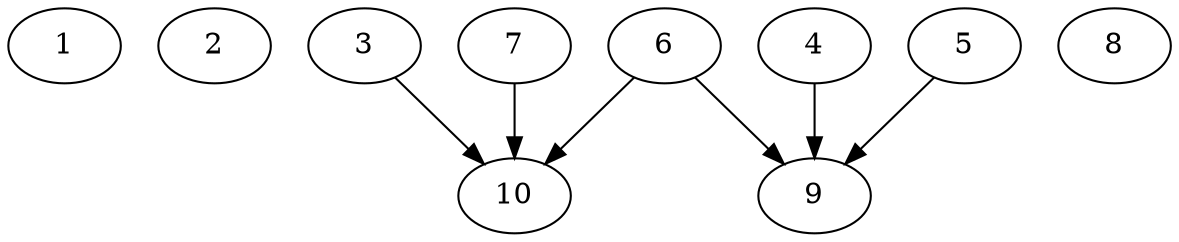 // DAG automatically generated by daggen at Thu Oct  3 13:58:04 2019
// ./daggen --dot -n 10 --ccr 0.4 --fat 0.9 --regular 0.7 --density 0.5 --mindata 5242880 --maxdata 52428800 
digraph G {
  1 [size="130524160", alpha="0.12", expect_size="52209664"] 
  2 [size="55633920", alpha="0.01", expect_size="22253568"] 
  3 [size="61903360", alpha="0.04", expect_size="24761344"] 
  3 -> 10 [size ="24761344"]
  4 [size="103992320", alpha="0.18", expect_size="41596928"] 
  4 -> 9 [size ="41596928"]
  5 [size="57226240", alpha="0.01", expect_size="22890496"] 
  5 -> 9 [size ="22890496"]
  6 [size="103749120", alpha="0.18", expect_size="41499648"] 
  6 -> 9 [size ="41499648"]
  6 -> 10 [size ="41499648"]
  7 [size="113630720", alpha="0.06", expect_size="45452288"] 
  7 -> 10 [size ="45452288"]
  8 [size="88094720", alpha="0.04", expect_size="35237888"] 
  9 [size="56028160", alpha="0.04", expect_size="22411264"] 
  10 [size="113866240", alpha="0.03", expect_size="45546496"] 
}
